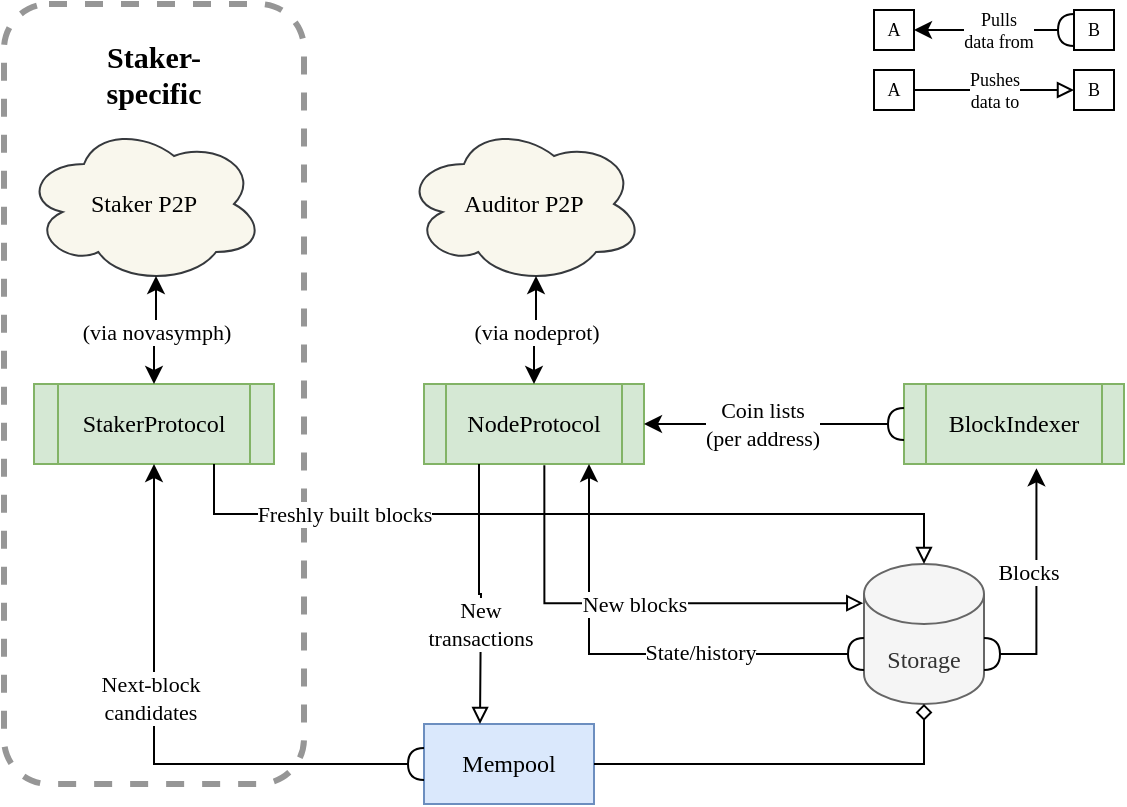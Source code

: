 <mxfile version="15.8.4" type="device"><diagram id="m4niS-OSDo4e3kgSJSWA" name="Page-1"><mxGraphModel dx="1392" dy="990" grid="1" gridSize="10" guides="1" tooltips="1" connect="1" arrows="1" fold="1" page="1" pageScale="1" pageWidth="100" pageHeight="100" math="0" shadow="0"><root><mxCell id="0"/><mxCell id="1" parent="0"/><mxCell id="3ptNQllW88kXl2b5xXx_-35" value="" style="rounded=1;whiteSpace=wrap;html=1;fontFamily=Iosevka Aile;fillColor=none;dashed=1;strokeWidth=3;glass=0;shadow=0;strokeColor=#969696;" parent="1" vertex="1"><mxGeometry x="-90" y="-130" width="150" height="390" as="geometry"/></mxCell><mxCell id="3ptNQllW88kXl2b5xXx_-5" value="NodeProtocol" style="shape=process;whiteSpace=wrap;html=1;backgroundOutline=1;fontFamily=Iosevka Aile;fillColor=#d5e8d4;strokeColor=#82b366;" parent="1" vertex="1"><mxGeometry x="120" y="60" width="110" height="40" as="geometry"/></mxCell><mxCell id="3ptNQllW88kXl2b5xXx_-6" value="Storage" style="shape=cylinder3;whiteSpace=wrap;html=1;boundedLbl=1;backgroundOutline=1;size=15;fontFamily=Iosevka Aile;fillColor=#f5f5f5;strokeColor=#666666;fontColor=#333333;" parent="1" vertex="1"><mxGeometry x="340" y="150" width="60" height="70" as="geometry"/></mxCell><mxCell id="3ptNQllW88kXl2b5xXx_-7" value="BlockIndexer" style="shape=process;whiteSpace=wrap;html=1;backgroundOutline=1;fontFamily=Iosevka Aile;fillColor=#d5e8d4;strokeColor=#82b366;" parent="1" vertex="1"><mxGeometry x="360" y="60" width="110" height="40" as="geometry"/></mxCell><mxCell id="3ptNQllW88kXl2b5xXx_-9" value="" style="endArrow=classic;html=1;rounded=0;exitX=0;exitY=0;exitDx=0;exitDy=45;entryX=0.75;entryY=1;entryDx=0;entryDy=0;startArrow=halfCircle;startFill=0;endFill=1;exitPerimeter=0;edgeStyle=orthogonalEdgeStyle;fontFamily=Iosevka Aile;" parent="1" source="3ptNQllW88kXl2b5xXx_-6" target="3ptNQllW88kXl2b5xXx_-5" edge="1"><mxGeometry width="50" height="50" relative="1" as="geometry"><mxPoint x="192.5" y="170" as="sourcePoint"/><mxPoint x="262.5" y="170" as="targetPoint"/></mxGeometry></mxCell><mxCell id="3ptNQllW88kXl2b5xXx_-20" value="State/history" style="edgeLabel;html=1;align=center;verticalAlign=middle;resizable=0;points=[];fontFamily=Iosevka Aile;" parent="3ptNQllW88kXl2b5xXx_-9" vertex="1" connectable="0"><mxGeometry x="0.183" y="2" relative="1" as="geometry"><mxPoint x="57" y="-1" as="offset"/></mxGeometry></mxCell><mxCell id="3ptNQllW88kXl2b5xXx_-10" value="" style="endArrow=classic;html=1;rounded=0;exitX=1;exitY=0;exitDx=0;exitDy=45;entryX=0.602;entryY=1.054;entryDx=0;entryDy=0;startArrow=halfCircle;startFill=0;endFill=1;exitPerimeter=0;edgeStyle=orthogonalEdgeStyle;entryPerimeter=0;fontFamily=Iosevka Aile;" parent="1" source="3ptNQllW88kXl2b5xXx_-6" target="3ptNQllW88kXl2b5xXx_-7" edge="1"><mxGeometry width="50" height="50" relative="1" as="geometry"><mxPoint x="467.5" y="205" as="sourcePoint"/><mxPoint x="402.5" y="130" as="targetPoint"/></mxGeometry></mxCell><mxCell id="3ptNQllW88kXl2b5xXx_-22" value="Blocks" style="edgeLabel;html=1;align=center;verticalAlign=middle;resizable=0;points=[];fontFamily=Iosevka Aile;" parent="3ptNQllW88kXl2b5xXx_-10" vertex="1" connectable="0"><mxGeometry x="0.129" y="4" relative="1" as="geometry"><mxPoint as="offset"/></mxGeometry></mxCell><mxCell id="3ptNQllW88kXl2b5xXx_-12" value="Mempool" style="shape=rectangle;whiteSpace=wrap;html=1;backgroundOutline=1;fontFamily=Iosevka Aile;rounded=0;perimeter=rectanglePerimeter;fillColor=#dae8fc;strokeColor=#6c8ebf;" parent="1" vertex="1"><mxGeometry x="120" y="230" width="85" height="40" as="geometry"/></mxCell><mxCell id="3ptNQllW88kXl2b5xXx_-15" value="" style="endArrow=diamond;startArrow=none;html=1;rounded=0;fontFamily=Iosevka Aile;entryX=0.5;entryY=1;entryDx=0;entryDy=0;entryPerimeter=0;startFill=0;endFill=0;edgeStyle=orthogonalEdgeStyle;elbow=vertical;" parent="1" source="3ptNQllW88kXl2b5xXx_-12" target="3ptNQllW88kXl2b5xXx_-6" edge="1"><mxGeometry width="50" height="50" relative="1" as="geometry"><mxPoint x="162.5" y="360" as="sourcePoint"/><mxPoint x="212.5" y="310" as="targetPoint"/></mxGeometry></mxCell><mxCell id="3ptNQllW88kXl2b5xXx_-17" value="" style="endArrow=classic;html=1;rounded=0;exitX=0;exitY=0.5;exitDx=0;exitDy=0;entryX=1;entryY=0.5;entryDx=0;entryDy=0;startArrow=halfCircle;startFill=0;endFill=1;edgeStyle=orthogonalEdgeStyle;fontFamily=Iosevka Aile;" parent="1" source="3ptNQllW88kXl2b5xXx_-7" target="3ptNQllW88kXl2b5xXx_-5" edge="1"><mxGeometry width="50" height="50" relative="1" as="geometry"><mxPoint x="290" y="42.84" as="sourcePoint"/><mxPoint x="356.22" y="-30.0" as="targetPoint"/></mxGeometry></mxCell><mxCell id="3ptNQllW88kXl2b5xXx_-19" value="Coin lists&lt;br&gt;(per address)" style="edgeLabel;html=1;align=center;verticalAlign=middle;resizable=0;points=[];fontFamily=Iosevka Aile;" parent="3ptNQllW88kXl2b5xXx_-17" vertex="1" connectable="0"><mxGeometry x="0.215" relative="1" as="geometry"><mxPoint x="8" as="offset"/></mxGeometry></mxCell><mxCell id="3ptNQllW88kXl2b5xXx_-21" value="New&lt;br&gt;transactions" style="endArrow=block;html=1;rounded=0;fontFamily=Iosevka Aile;elbow=vertical;exitX=0.25;exitY=1;exitDx=0;exitDy=0;endFill=0;edgeStyle=orthogonalEdgeStyle;" parent="1" source="3ptNQllW88kXl2b5xXx_-5" edge="1"><mxGeometry x="0.234" width="50" height="50" relative="1" as="geometry"><mxPoint x="290" y="200" as="sourcePoint"/><mxPoint x="148" y="230" as="targetPoint"/><mxPoint as="offset"/></mxGeometry></mxCell><mxCell id="3ptNQllW88kXl2b5xXx_-23" value="Auditor P2P" style="ellipse;shape=cloud;whiteSpace=wrap;html=1;rounded=0;fontFamily=Iosevka Aile;fillColor=#f9f7ed;strokeColor=#36393d;" parent="1" vertex="1"><mxGeometry x="110" y="-70" width="120" height="80" as="geometry"/></mxCell><mxCell id="3ptNQllW88kXl2b5xXx_-24" value="(via nodeprot)" style="endArrow=classic;startArrow=classic;html=1;rounded=0;fontFamily=Iosevka Aile;elbow=vertical;entryX=0.55;entryY=0.95;entryDx=0;entryDy=0;entryPerimeter=0;exitX=0.5;exitY=0;exitDx=0;exitDy=0;edgeStyle=orthogonalEdgeStyle;" parent="1" source="3ptNQllW88kXl2b5xXx_-5" target="3ptNQllW88kXl2b5xXx_-23" edge="1"><mxGeometry width="50" height="50" relative="1" as="geometry"><mxPoint x="290" y="30" as="sourcePoint"/><mxPoint x="340" y="-20" as="targetPoint"/></mxGeometry></mxCell><mxCell id="3ptNQllW88kXl2b5xXx_-25" value="StakerProtocol" style="shape=process;whiteSpace=wrap;html=1;backgroundOutline=1;fontFamily=Iosevka Aile;fillColor=#d5e8d4;strokeColor=#82b366;" parent="1" vertex="1"><mxGeometry x="-75" y="60" width="120" height="40" as="geometry"/></mxCell><mxCell id="3ptNQllW88kXl2b5xXx_-27" value="" style="endArrow=classic;html=1;rounded=0;exitX=0;exitY=0.5;exitDx=0;exitDy=0;startArrow=halfCircle;startFill=0;endFill=1;fontFamily=Iosevka Aile;entryX=0.5;entryY=1;entryDx=0;entryDy=0;edgeStyle=orthogonalEdgeStyle;" parent="1" source="3ptNQllW88kXl2b5xXx_-12" target="3ptNQllW88kXl2b5xXx_-25" edge="1"><mxGeometry width="50" height="50" relative="1" as="geometry"><mxPoint x="57" y="195" as="sourcePoint"/><mxPoint x="70" y="100" as="targetPoint"/></mxGeometry></mxCell><mxCell id="3ptNQllW88kXl2b5xXx_-28" value="Next-block&lt;br&gt;candidates" style="edgeLabel;html=1;align=center;verticalAlign=middle;resizable=0;points=[];fontFamily=Iosevka Aile;" parent="3ptNQllW88kXl2b5xXx_-27" vertex="1" connectable="0"><mxGeometry x="0.183" y="2" relative="1" as="geometry"><mxPoint as="offset"/></mxGeometry></mxCell><mxCell id="3ptNQllW88kXl2b5xXx_-32" value="Freshly built blocks" style="endArrow=block;html=1;rounded=0;fontFamily=Iosevka Aile;elbow=vertical;entryX=0.5;entryY=0;entryDx=0;entryDy=0;entryPerimeter=0;endFill=0;edgeStyle=orthogonalEdgeStyle;exitX=0.75;exitY=1;exitDx=0;exitDy=0;" parent="1" source="3ptNQllW88kXl2b5xXx_-25" target="3ptNQllW88kXl2b5xXx_-6" edge="1"><mxGeometry x="-0.556" width="50" height="50" relative="1" as="geometry"><mxPoint x="49.82" y="110.16" as="sourcePoint"/><mxPoint x="47.0" y="220.0" as="targetPoint"/><mxPoint as="offset"/></mxGeometry></mxCell><mxCell id="3ptNQllW88kXl2b5xXx_-33" value="Staker P2P" style="ellipse;shape=cloud;whiteSpace=wrap;html=1;rounded=0;fontFamily=Iosevka Aile;fillColor=#f9f7ed;strokeColor=#36393d;" parent="1" vertex="1"><mxGeometry x="-80" y="-70" width="120" height="80" as="geometry"/></mxCell><mxCell id="3ptNQllW88kXl2b5xXx_-34" value="(via novasymph)" style="endArrow=classic;startArrow=classic;html=1;rounded=0;fontFamily=Iosevka Aile;elbow=vertical;entryX=0.55;entryY=0.95;entryDx=0;entryDy=0;entryPerimeter=0;exitX=0.5;exitY=0;exitDx=0;exitDy=0;edgeStyle=orthogonalEdgeStyle;" parent="1" source="3ptNQllW88kXl2b5xXx_-25" target="3ptNQllW88kXl2b5xXx_-33" edge="1"><mxGeometry width="50" height="50" relative="1" as="geometry"><mxPoint x="185" y="70" as="sourcePoint"/><mxPoint x="186.0" y="16" as="targetPoint"/></mxGeometry></mxCell><mxCell id="3ptNQllW88kXl2b5xXx_-36" value="Staker-specific" style="text;html=1;strokeColor=none;fillColor=none;align=center;verticalAlign=middle;whiteSpace=wrap;rounded=0;shadow=0;glass=0;dashed=1;fontFamily=Iosevka Aile;fontStyle=1;fontSize=15;" parent="1" vertex="1"><mxGeometry x="-45" y="-110" width="60" height="30" as="geometry"/></mxCell><mxCell id="-KeSvVE0xGQ7nc9jJf_V-2" value="New blocks" style="endArrow=block;html=1;rounded=0;fontFamily=Iosevka Aile;elbow=vertical;exitX=0.547;exitY=1.015;exitDx=0;exitDy=0;endFill=0;edgeStyle=orthogonalEdgeStyle;exitPerimeter=0;entryX=-0.006;entryY=0.28;entryDx=0;entryDy=0;entryPerimeter=0;" edge="1" parent="1" source="3ptNQllW88kXl2b5xXx_-5" target="3ptNQllW88kXl2b5xXx_-6"><mxGeometry width="50" height="50" relative="1" as="geometry"><mxPoint x="157.5" y="110" as="sourcePoint"/><mxPoint x="158" y="240" as="targetPoint"/></mxGeometry></mxCell><mxCell id="-KeSvVE0xGQ7nc9jJf_V-25" value="" style="group" vertex="1" connectable="0" parent="1"><mxGeometry x="345" y="-127" width="120" height="50" as="geometry"/></mxCell><mxCell id="-KeSvVE0xGQ7nc9jJf_V-3" value="A" style="whiteSpace=wrap;html=1;aspect=fixed;fontFamily=Iosevka Aile;fontSize=9;" vertex="1" parent="-KeSvVE0xGQ7nc9jJf_V-25"><mxGeometry width="20" height="20" as="geometry"/></mxCell><mxCell id="-KeSvVE0xGQ7nc9jJf_V-4" value="B" style="whiteSpace=wrap;html=1;aspect=fixed;fontFamily=Iosevka Aile;fontSize=9;" vertex="1" parent="-KeSvVE0xGQ7nc9jJf_V-25"><mxGeometry x="100" width="20" height="20" as="geometry"/></mxCell><mxCell id="-KeSvVE0xGQ7nc9jJf_V-5" value="" style="endArrow=classic;html=1;rounded=0;exitX=0;exitY=0.5;exitDx=0;exitDy=0;entryX=1;entryY=0.5;entryDx=0;entryDy=0;startArrow=halfCircle;startFill=0;endFill=1;edgeStyle=orthogonalEdgeStyle;fontFamily=Iosevka Aile;fontSize=9;" edge="1" parent="-KeSvVE0xGQ7nc9jJf_V-25" source="-KeSvVE0xGQ7nc9jJf_V-4" target="-KeSvVE0xGQ7nc9jJf_V-3"><mxGeometry width="50" height="50" relative="1" as="geometry"><mxPoint x="30" y="365" as="sourcePoint"/><mxPoint x="-107.5" y="270" as="targetPoint"/></mxGeometry></mxCell><mxCell id="-KeSvVE0xGQ7nc9jJf_V-6" value="Pulls &lt;br style=&quot;font-size: 9px;&quot;&gt;data from" style="edgeLabel;html=1;align=center;verticalAlign=middle;resizable=0;points=[];fontFamily=Iosevka Aile;fontSize=9;" vertex="1" connectable="0" parent="-KeSvVE0xGQ7nc9jJf_V-5"><mxGeometry x="0.183" y="2" relative="1" as="geometry"><mxPoint x="9" y="-2" as="offset"/></mxGeometry></mxCell><mxCell id="-KeSvVE0xGQ7nc9jJf_V-20" value="A" style="whiteSpace=wrap;html=1;aspect=fixed;fontFamily=Iosevka Aile;fontSize=9;" vertex="1" parent="-KeSvVE0xGQ7nc9jJf_V-25"><mxGeometry y="30" width="20" height="20" as="geometry"/></mxCell><mxCell id="-KeSvVE0xGQ7nc9jJf_V-21" value="B" style="whiteSpace=wrap;html=1;aspect=fixed;fontFamily=Iosevka Aile;fontSize=9;" vertex="1" parent="-KeSvVE0xGQ7nc9jJf_V-25"><mxGeometry x="100" y="30" width="20" height="20" as="geometry"/></mxCell><mxCell id="-KeSvVE0xGQ7nc9jJf_V-24" value="&lt;font style=&quot;font-size: 9px;&quot;&gt;Pushes&lt;br style=&quot;font-size: 9px;&quot;&gt;data to&lt;br style=&quot;font-size: 9px;&quot;&gt;&lt;/font&gt;" style="endArrow=block;html=1;rounded=0;fontFamily=Iosevka Aile;elbow=vertical;exitX=1;exitY=0.5;exitDx=0;exitDy=0;endFill=0;edgeStyle=orthogonalEdgeStyle;entryX=0;entryY=0.5;entryDx=0;entryDy=0;fontSize=9;" edge="1" parent="-KeSvVE0xGQ7nc9jJf_V-25" source="-KeSvVE0xGQ7nc9jJf_V-20" target="-KeSvVE0xGQ7nc9jJf_V-21"><mxGeometry width="50" height="50" relative="1" as="geometry"><mxPoint x="-162.5" y="270" as="sourcePoint"/><mxPoint x="-162.0" y="400" as="targetPoint"/><mxPoint as="offset"/></mxGeometry></mxCell></root></mxGraphModel></diagram></mxfile>
